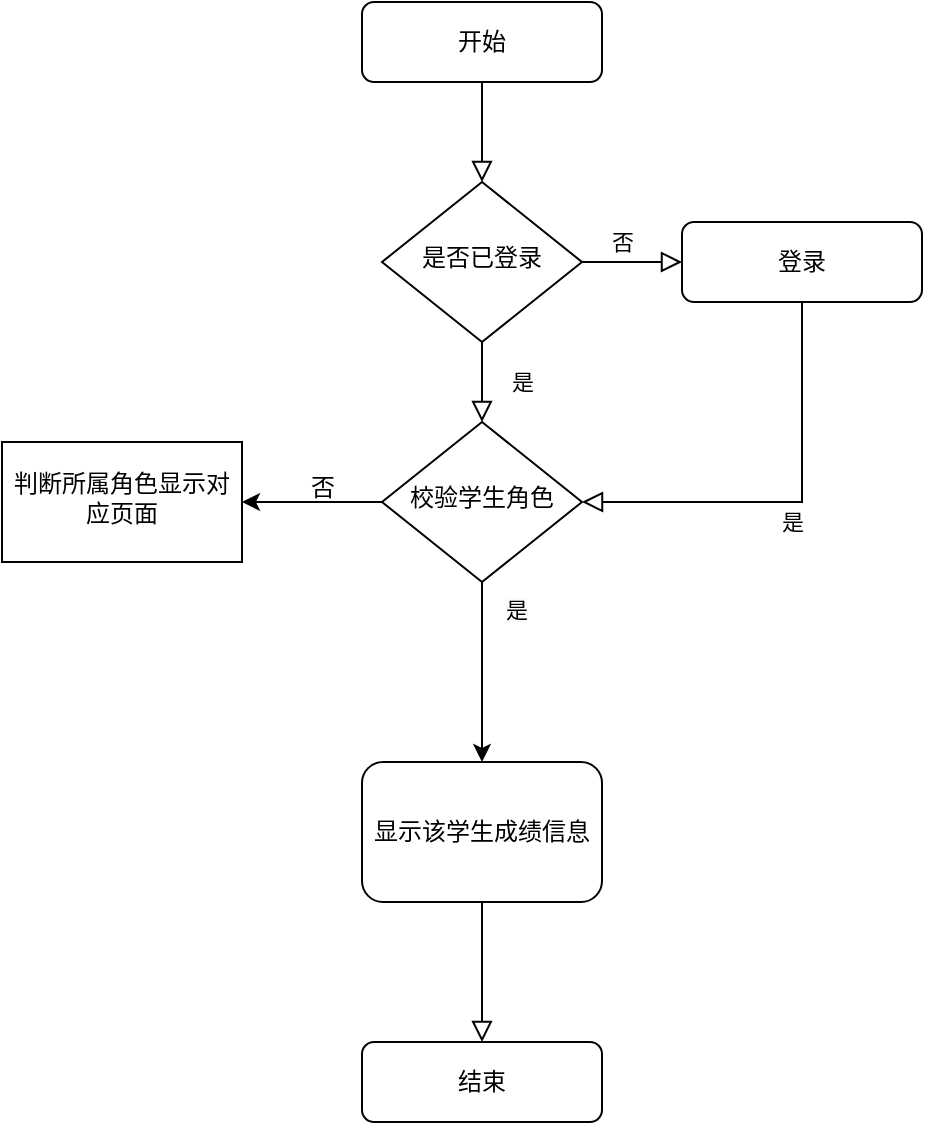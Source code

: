<mxfile version="21.8.2" type="github">
  <diagram name="第 1 页" id="pflEIvenbSqzRO9gF_uU">
    <mxGraphModel dx="2261" dy="758" grid="1" gridSize="10" guides="1" tooltips="1" connect="1" arrows="1" fold="1" page="1" pageScale="1" pageWidth="827" pageHeight="1169" math="0" shadow="0">
      <root>
        <mxCell id="0" />
        <mxCell id="1" parent="0" />
        <mxCell id="7ORPOP_yHtgZNptYnysL-1" value="" style="rounded=0;html=1;jettySize=auto;orthogonalLoop=1;fontSize=11;endArrow=block;endFill=0;endSize=8;strokeWidth=1;shadow=0;labelBackgroundColor=none;edgeStyle=orthogonalEdgeStyle;" edge="1" parent="1" source="7ORPOP_yHtgZNptYnysL-2" target="7ORPOP_yHtgZNptYnysL-5">
          <mxGeometry relative="1" as="geometry" />
        </mxCell>
        <mxCell id="7ORPOP_yHtgZNptYnysL-2" value="开始" style="rounded=1;whiteSpace=wrap;html=1;fontSize=12;glass=0;strokeWidth=1;shadow=0;" vertex="1" parent="1">
          <mxGeometry x="160" y="80" width="120" height="40" as="geometry" />
        </mxCell>
        <mxCell id="7ORPOP_yHtgZNptYnysL-3" value="是" style="rounded=0;html=1;jettySize=auto;orthogonalLoop=1;fontSize=11;endArrow=block;endFill=0;endSize=8;strokeWidth=1;shadow=0;labelBackgroundColor=none;edgeStyle=orthogonalEdgeStyle;" edge="1" parent="1" source="7ORPOP_yHtgZNptYnysL-5" target="7ORPOP_yHtgZNptYnysL-11">
          <mxGeometry y="20" relative="1" as="geometry">
            <mxPoint as="offset" />
          </mxGeometry>
        </mxCell>
        <mxCell id="7ORPOP_yHtgZNptYnysL-4" value="否" style="edgeStyle=orthogonalEdgeStyle;rounded=0;html=1;jettySize=auto;orthogonalLoop=1;fontSize=11;endArrow=block;endFill=0;endSize=8;strokeWidth=1;shadow=0;labelBackgroundColor=none;" edge="1" parent="1" source="7ORPOP_yHtgZNptYnysL-5" target="7ORPOP_yHtgZNptYnysL-6">
          <mxGeometry x="-0.2" y="10" relative="1" as="geometry">
            <mxPoint as="offset" />
          </mxGeometry>
        </mxCell>
        <mxCell id="7ORPOP_yHtgZNptYnysL-5" value="是否已登录" style="rhombus;whiteSpace=wrap;html=1;shadow=0;fontFamily=Helvetica;fontSize=12;align=center;strokeWidth=1;spacing=6;spacingTop=-4;" vertex="1" parent="1">
          <mxGeometry x="170" y="170" width="100" height="80" as="geometry" />
        </mxCell>
        <mxCell id="7ORPOP_yHtgZNptYnysL-6" value="登录" style="rounded=1;whiteSpace=wrap;html=1;fontSize=12;glass=0;strokeWidth=1;shadow=0;" vertex="1" parent="1">
          <mxGeometry x="320" y="190" width="120" height="40" as="geometry" />
        </mxCell>
        <mxCell id="7ORPOP_yHtgZNptYnysL-7" value="" style="rounded=0;html=1;jettySize=auto;orthogonalLoop=1;fontSize=11;endArrow=block;endFill=0;endSize=8;strokeWidth=1;shadow=0;labelBackgroundColor=none;edgeStyle=orthogonalEdgeStyle;exitX=0.5;exitY=1;exitDx=0;exitDy=0;" edge="1" parent="1" source="7ORPOP_yHtgZNptYnysL-18" target="7ORPOP_yHtgZNptYnysL-12">
          <mxGeometry x="0.343" y="20" relative="1" as="geometry">
            <mxPoint as="offset" />
          </mxGeometry>
        </mxCell>
        <mxCell id="7ORPOP_yHtgZNptYnysL-8" value="是" style="edgeStyle=orthogonalEdgeStyle;rounded=0;html=1;jettySize=auto;orthogonalLoop=1;fontSize=11;endArrow=block;endFill=0;endSize=8;strokeWidth=1;shadow=0;labelBackgroundColor=none;exitX=0.5;exitY=1;exitDx=0;exitDy=0;entryX=1;entryY=0.5;entryDx=0;entryDy=0;" edge="1" parent="1" source="7ORPOP_yHtgZNptYnysL-6" target="7ORPOP_yHtgZNptYnysL-11">
          <mxGeometry y="10" relative="1" as="geometry">
            <mxPoint as="offset" />
          </mxGeometry>
        </mxCell>
        <mxCell id="7ORPOP_yHtgZNptYnysL-9" value="" style="edgeStyle=orthogonalEdgeStyle;rounded=0;orthogonalLoop=1;jettySize=auto;html=1;" edge="1" parent="1" source="7ORPOP_yHtgZNptYnysL-11" target="7ORPOP_yHtgZNptYnysL-20">
          <mxGeometry relative="1" as="geometry" />
        </mxCell>
        <mxCell id="7ORPOP_yHtgZNptYnysL-23" value="" style="edgeStyle=orthogonalEdgeStyle;rounded=0;orthogonalLoop=1;jettySize=auto;html=1;" edge="1" parent="1" source="7ORPOP_yHtgZNptYnysL-11">
          <mxGeometry relative="1" as="geometry">
            <mxPoint x="220" y="460" as="targetPoint" />
          </mxGeometry>
        </mxCell>
        <mxCell id="7ORPOP_yHtgZNptYnysL-11" value="校验学生角色" style="rhombus;whiteSpace=wrap;html=1;shadow=0;fontFamily=Helvetica;fontSize=12;align=center;strokeWidth=1;spacing=6;spacingTop=-4;" vertex="1" parent="1">
          <mxGeometry x="170" y="290" width="100" height="80" as="geometry" />
        </mxCell>
        <mxCell id="7ORPOP_yHtgZNptYnysL-12" value="结束" style="rounded=1;whiteSpace=wrap;html=1;fontSize=12;glass=0;strokeWidth=1;shadow=0;" vertex="1" parent="1">
          <mxGeometry x="160" y="600" width="120" height="40" as="geometry" />
        </mxCell>
        <mxCell id="7ORPOP_yHtgZNptYnysL-18" value="显示该学生成绩信息" style="rounded=1;whiteSpace=wrap;html=1;fontSize=12;glass=0;strokeWidth=1;shadow=0;" vertex="1" parent="1">
          <mxGeometry x="160" y="460" width="120" height="70" as="geometry" />
        </mxCell>
        <mxCell id="7ORPOP_yHtgZNptYnysL-19" value="&lt;span style=&quot;color: rgb(0, 0, 0); font-family: Helvetica; font-size: 11px; font-style: normal; font-variant-ligatures: normal; font-variant-caps: normal; font-weight: 400; letter-spacing: normal; orphans: 2; text-align: center; text-indent: 0px; text-transform: none; widows: 2; word-spacing: 0px; -webkit-text-stroke-width: 0px; background-color: rgb(251, 251, 251); text-decoration-thickness: initial; text-decoration-style: initial; text-decoration-color: initial; float: none; display: inline !important;&quot;&gt;是&lt;/span&gt;" style="text;whiteSpace=wrap;html=1;" vertex="1" parent="1">
          <mxGeometry x="230" y="370" width="50" height="40" as="geometry" />
        </mxCell>
        <mxCell id="7ORPOP_yHtgZNptYnysL-20" value="判断所属角色显示对应页面" style="whiteSpace=wrap;html=1;shadow=0;strokeWidth=1;spacing=6;spacingTop=-4;" vertex="1" parent="1">
          <mxGeometry x="-20" y="300" width="120" height="60" as="geometry" />
        </mxCell>
        <mxCell id="7ORPOP_yHtgZNptYnysL-21" value="否" style="text;html=1;align=center;verticalAlign=middle;resizable=0;points=[];autosize=1;strokeColor=none;fillColor=none;" vertex="1" parent="1">
          <mxGeometry x="120" y="308" width="40" height="30" as="geometry" />
        </mxCell>
      </root>
    </mxGraphModel>
  </diagram>
</mxfile>
